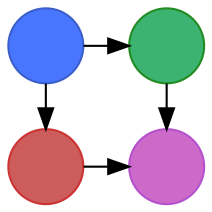 digraph G {
    graph [bgcolor="transparent", nodesep=".3", ranksep=".3"];
    node[shape=circle, style=filled]
    //rankdir=LR
    code1 [label="", color="royalblue3", fillcolor="royalblue1"]
    code2 [label="", color="brown3", fillcolor="indianred"]
    m1 [label="", color="forestgreen", fillcolor="mediumseagreen"]
    m2 [label="", color="mediumorchid3", fillcolor="orchid3"]
    {rank=same code1, m1}
    {rank=same code2, m2}
    code1 -> m1
    code1 -> code2
    code2 -> m2
    m1 -> m2
}
